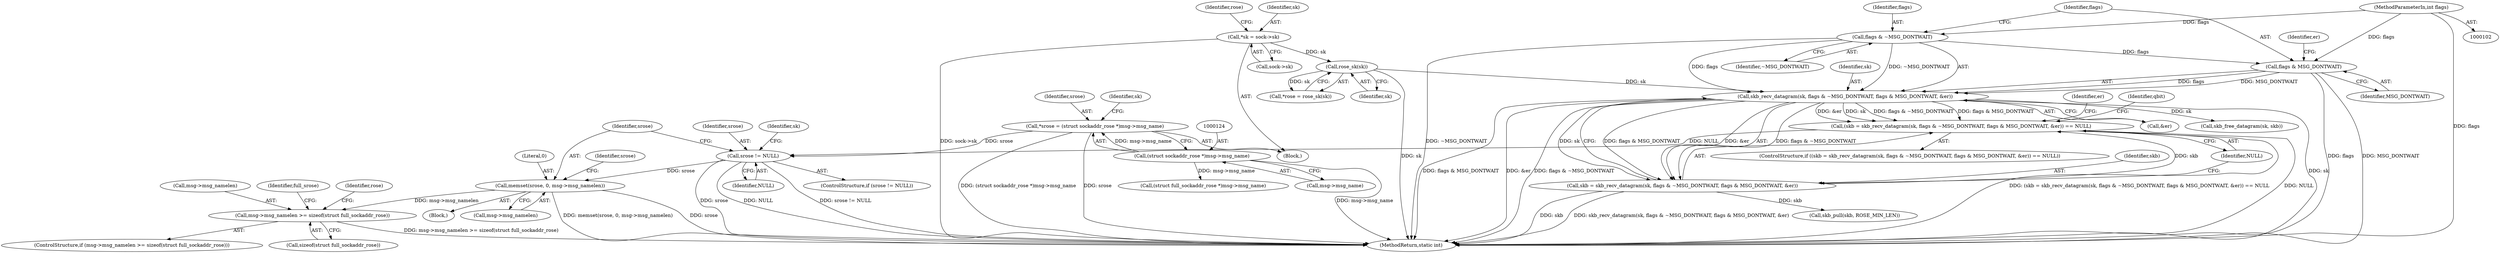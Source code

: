 digraph "0_linux_4a184233f21645cf0b719366210ed445d1024d72@API" {
"1000253" [label="(Call,msg->msg_namelen >= sizeof(struct full_sockaddr_rose))"];
"1000220" [label="(Call,memset(srose, 0, msg->msg_namelen))"];
"1000216" [label="(Call,srose != NULL)"];
"1000121" [label="(Call,*srose = (struct sockaddr_rose *)msg->msg_name)"];
"1000123" [label="(Call,(struct sockaddr_rose *)msg->msg_name)"];
"1000144" [label="(Call,(skb = skb_recv_datagram(sk, flags & ~MSG_DONTWAIT, flags & MSG_DONTWAIT, &er)) == NULL)"];
"1000145" [label="(Call,skb = skb_recv_datagram(sk, flags & ~MSG_DONTWAIT, flags & MSG_DONTWAIT, &er))"];
"1000147" [label="(Call,skb_recv_datagram(sk, flags & ~MSG_DONTWAIT, flags & MSG_DONTWAIT, &er))"];
"1000118" [label="(Call,rose_sk(sk))"];
"1000110" [label="(Call,*sk = sock->sk)"];
"1000149" [label="(Call,flags & ~MSG_DONTWAIT)"];
"1000107" [label="(MethodParameterIn,int flags)"];
"1000152" [label="(Call,flags & MSG_DONTWAIT)"];
"1000108" [label="(Block,)"];
"1000116" [label="(Call,*rose = rose_sk(sk))"];
"1000112" [label="(Call,sock->sk)"];
"1000301" [label="(Identifier,rose)"];
"1000171" [label="(Call,skb_pull(skb, ROSE_MIN_LEN))"];
"1000118" [label="(Call,rose_sk(sk))"];
"1000107" [label="(MethodParameterIn,int flags)"];
"1000218" [label="(Identifier,NULL)"];
"1000228" [label="(Identifier,srose)"];
"1000222" [label="(Literal,0)"];
"1000223" [label="(Call,msg->msg_namelen)"];
"1000159" [label="(Identifier,er)"];
"1000149" [label="(Call,flags & ~MSG_DONTWAIT)"];
"1000155" [label="(Call,&er)"];
"1000110" [label="(Call,*sk = sock->sk)"];
"1000216" [label="(Call,srose != NULL)"];
"1000125" [label="(Call,msg->msg_name)"];
"1000252" [label="(ControlStructure,if (msg->msg_namelen >= sizeof(struct full_sockaddr_rose)))"];
"1000119" [label="(Identifier,sk)"];
"1000219" [label="(Block,)"];
"1000325" [label="(Call,skb_free_datagram(sk, skb))"];
"1000151" [label="(Identifier,~MSG_DONTWAIT)"];
"1000156" [label="(Identifier,er)"];
"1000150" [label="(Identifier,flags)"];
"1000253" [label="(Call,msg->msg_namelen >= sizeof(struct full_sockaddr_rose))"];
"1000221" [label="(Identifier,srose)"];
"1000117" [label="(Identifier,rose)"];
"1000123" [label="(Call,(struct sockaddr_rose *)msg->msg_name)"];
"1000122" [label="(Identifier,srose)"];
"1000147" [label="(Call,skb_recv_datagram(sk, flags & ~MSG_DONTWAIT, flags & MSG_DONTWAIT, &er))"];
"1000145" [label="(Call,skb = skb_recv_datagram(sk, flags & ~MSG_DONTWAIT, flags & MSG_DONTWAIT, &er))"];
"1000148" [label="(Identifier,sk)"];
"1000154" [label="(Identifier,MSG_DONTWAIT)"];
"1000152" [label="(Call,flags & MSG_DONTWAIT)"];
"1000254" [label="(Call,msg->msg_namelen)"];
"1000215" [label="(ControlStructure,if (srose != NULL))"];
"1000220" [label="(Call,memset(srose, 0, msg->msg_namelen))"];
"1000262" [label="(Identifier,full_srose)"];
"1000153" [label="(Identifier,flags)"];
"1000157" [label="(Identifier,NULL)"];
"1000326" [label="(Identifier,sk)"];
"1000144" [label="(Call,(skb = skb_recv_datagram(sk, flags & ~MSG_DONTWAIT, flags & MSG_DONTWAIT, &er)) == NULL)"];
"1000111" [label="(Identifier,sk)"];
"1000263" [label="(Call,(struct full_sockaddr_rose *)msg->msg_name)"];
"1000121" [label="(Call,*srose = (struct sockaddr_rose *)msg->msg_name)"];
"1000146" [label="(Identifier,skb)"];
"1000217" [label="(Identifier,srose)"];
"1000257" [label="(Call,sizeof(struct full_sockaddr_rose))"];
"1000137" [label="(Identifier,sk)"];
"1000330" [label="(MethodReturn,static int)"];
"1000161" [label="(Identifier,qbit)"];
"1000143" [label="(ControlStructure,if ((skb = skb_recv_datagram(sk, flags & ~MSG_DONTWAIT, flags & MSG_DONTWAIT, &er)) == NULL))"];
"1000253" -> "1000252"  [label="AST: "];
"1000253" -> "1000257"  [label="CFG: "];
"1000254" -> "1000253"  [label="AST: "];
"1000257" -> "1000253"  [label="AST: "];
"1000262" -> "1000253"  [label="CFG: "];
"1000301" -> "1000253"  [label="CFG: "];
"1000253" -> "1000330"  [label="DDG: msg->msg_namelen >= sizeof(struct full_sockaddr_rose)"];
"1000220" -> "1000253"  [label="DDG: msg->msg_namelen"];
"1000220" -> "1000219"  [label="AST: "];
"1000220" -> "1000223"  [label="CFG: "];
"1000221" -> "1000220"  [label="AST: "];
"1000222" -> "1000220"  [label="AST: "];
"1000223" -> "1000220"  [label="AST: "];
"1000228" -> "1000220"  [label="CFG: "];
"1000220" -> "1000330"  [label="DDG: srose"];
"1000220" -> "1000330"  [label="DDG: memset(srose, 0, msg->msg_namelen)"];
"1000216" -> "1000220"  [label="DDG: srose"];
"1000216" -> "1000215"  [label="AST: "];
"1000216" -> "1000218"  [label="CFG: "];
"1000217" -> "1000216"  [label="AST: "];
"1000218" -> "1000216"  [label="AST: "];
"1000221" -> "1000216"  [label="CFG: "];
"1000326" -> "1000216"  [label="CFG: "];
"1000216" -> "1000330"  [label="DDG: srose != NULL"];
"1000216" -> "1000330"  [label="DDG: srose"];
"1000216" -> "1000330"  [label="DDG: NULL"];
"1000121" -> "1000216"  [label="DDG: srose"];
"1000144" -> "1000216"  [label="DDG: NULL"];
"1000121" -> "1000108"  [label="AST: "];
"1000121" -> "1000123"  [label="CFG: "];
"1000122" -> "1000121"  [label="AST: "];
"1000123" -> "1000121"  [label="AST: "];
"1000137" -> "1000121"  [label="CFG: "];
"1000121" -> "1000330"  [label="DDG: (struct sockaddr_rose *)msg->msg_name"];
"1000121" -> "1000330"  [label="DDG: srose"];
"1000123" -> "1000121"  [label="DDG: msg->msg_name"];
"1000123" -> "1000125"  [label="CFG: "];
"1000124" -> "1000123"  [label="AST: "];
"1000125" -> "1000123"  [label="AST: "];
"1000123" -> "1000330"  [label="DDG: msg->msg_name"];
"1000123" -> "1000263"  [label="DDG: msg->msg_name"];
"1000144" -> "1000143"  [label="AST: "];
"1000144" -> "1000157"  [label="CFG: "];
"1000145" -> "1000144"  [label="AST: "];
"1000157" -> "1000144"  [label="AST: "];
"1000159" -> "1000144"  [label="CFG: "];
"1000161" -> "1000144"  [label="CFG: "];
"1000144" -> "1000330"  [label="DDG: NULL"];
"1000144" -> "1000330"  [label="DDG: (skb = skb_recv_datagram(sk, flags & ~MSG_DONTWAIT, flags & MSG_DONTWAIT, &er)) == NULL"];
"1000145" -> "1000144"  [label="DDG: skb"];
"1000147" -> "1000144"  [label="DDG: sk"];
"1000147" -> "1000144"  [label="DDG: flags & ~MSG_DONTWAIT"];
"1000147" -> "1000144"  [label="DDG: flags & MSG_DONTWAIT"];
"1000147" -> "1000144"  [label="DDG: &er"];
"1000145" -> "1000147"  [label="CFG: "];
"1000146" -> "1000145"  [label="AST: "];
"1000147" -> "1000145"  [label="AST: "];
"1000157" -> "1000145"  [label="CFG: "];
"1000145" -> "1000330"  [label="DDG: skb"];
"1000145" -> "1000330"  [label="DDG: skb_recv_datagram(sk, flags & ~MSG_DONTWAIT, flags & MSG_DONTWAIT, &er)"];
"1000147" -> "1000145"  [label="DDG: sk"];
"1000147" -> "1000145"  [label="DDG: flags & ~MSG_DONTWAIT"];
"1000147" -> "1000145"  [label="DDG: flags & MSG_DONTWAIT"];
"1000147" -> "1000145"  [label="DDG: &er"];
"1000145" -> "1000171"  [label="DDG: skb"];
"1000147" -> "1000155"  [label="CFG: "];
"1000148" -> "1000147"  [label="AST: "];
"1000149" -> "1000147"  [label="AST: "];
"1000152" -> "1000147"  [label="AST: "];
"1000155" -> "1000147"  [label="AST: "];
"1000147" -> "1000330"  [label="DDG: flags & MSG_DONTWAIT"];
"1000147" -> "1000330"  [label="DDG: &er"];
"1000147" -> "1000330"  [label="DDG: flags & ~MSG_DONTWAIT"];
"1000147" -> "1000330"  [label="DDG: sk"];
"1000118" -> "1000147"  [label="DDG: sk"];
"1000149" -> "1000147"  [label="DDG: flags"];
"1000149" -> "1000147"  [label="DDG: ~MSG_DONTWAIT"];
"1000152" -> "1000147"  [label="DDG: flags"];
"1000152" -> "1000147"  [label="DDG: MSG_DONTWAIT"];
"1000147" -> "1000325"  [label="DDG: sk"];
"1000118" -> "1000116"  [label="AST: "];
"1000118" -> "1000119"  [label="CFG: "];
"1000119" -> "1000118"  [label="AST: "];
"1000116" -> "1000118"  [label="CFG: "];
"1000118" -> "1000330"  [label="DDG: sk"];
"1000118" -> "1000116"  [label="DDG: sk"];
"1000110" -> "1000118"  [label="DDG: sk"];
"1000110" -> "1000108"  [label="AST: "];
"1000110" -> "1000112"  [label="CFG: "];
"1000111" -> "1000110"  [label="AST: "];
"1000112" -> "1000110"  [label="AST: "];
"1000117" -> "1000110"  [label="CFG: "];
"1000110" -> "1000330"  [label="DDG: sock->sk"];
"1000149" -> "1000151"  [label="CFG: "];
"1000150" -> "1000149"  [label="AST: "];
"1000151" -> "1000149"  [label="AST: "];
"1000153" -> "1000149"  [label="CFG: "];
"1000149" -> "1000330"  [label="DDG: ~MSG_DONTWAIT"];
"1000107" -> "1000149"  [label="DDG: flags"];
"1000149" -> "1000152"  [label="DDG: flags"];
"1000107" -> "1000102"  [label="AST: "];
"1000107" -> "1000330"  [label="DDG: flags"];
"1000107" -> "1000152"  [label="DDG: flags"];
"1000152" -> "1000154"  [label="CFG: "];
"1000153" -> "1000152"  [label="AST: "];
"1000154" -> "1000152"  [label="AST: "];
"1000156" -> "1000152"  [label="CFG: "];
"1000152" -> "1000330"  [label="DDG: flags"];
"1000152" -> "1000330"  [label="DDG: MSG_DONTWAIT"];
}
